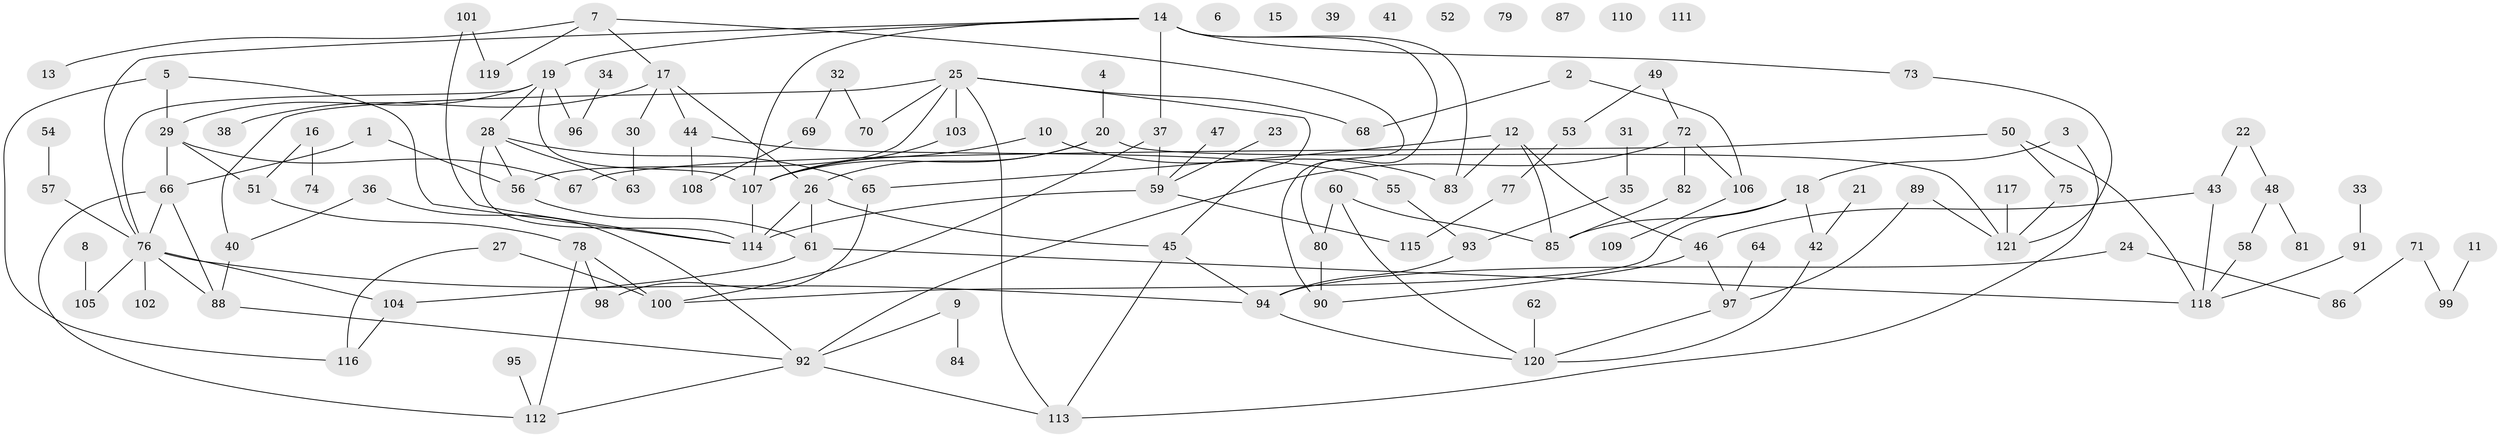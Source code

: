 // Generated by graph-tools (version 1.1) at 2025/39/03/09/25 04:39:30]
// undirected, 121 vertices, 158 edges
graph export_dot {
graph [start="1"]
  node [color=gray90,style=filled];
  1;
  2;
  3;
  4;
  5;
  6;
  7;
  8;
  9;
  10;
  11;
  12;
  13;
  14;
  15;
  16;
  17;
  18;
  19;
  20;
  21;
  22;
  23;
  24;
  25;
  26;
  27;
  28;
  29;
  30;
  31;
  32;
  33;
  34;
  35;
  36;
  37;
  38;
  39;
  40;
  41;
  42;
  43;
  44;
  45;
  46;
  47;
  48;
  49;
  50;
  51;
  52;
  53;
  54;
  55;
  56;
  57;
  58;
  59;
  60;
  61;
  62;
  63;
  64;
  65;
  66;
  67;
  68;
  69;
  70;
  71;
  72;
  73;
  74;
  75;
  76;
  77;
  78;
  79;
  80;
  81;
  82;
  83;
  84;
  85;
  86;
  87;
  88;
  89;
  90;
  91;
  92;
  93;
  94;
  95;
  96;
  97;
  98;
  99;
  100;
  101;
  102;
  103;
  104;
  105;
  106;
  107;
  108;
  109;
  110;
  111;
  112;
  113;
  114;
  115;
  116;
  117;
  118;
  119;
  120;
  121;
  1 -- 56;
  1 -- 66;
  2 -- 68;
  2 -- 106;
  3 -- 18;
  3 -- 113;
  4 -- 20;
  5 -- 29;
  5 -- 114;
  5 -- 116;
  7 -- 13;
  7 -- 17;
  7 -- 90;
  7 -- 119;
  8 -- 105;
  9 -- 84;
  9 -- 92;
  10 -- 83;
  10 -- 107;
  11 -- 99;
  12 -- 46;
  12 -- 65;
  12 -- 83;
  12 -- 85;
  14 -- 19;
  14 -- 37;
  14 -- 73;
  14 -- 76;
  14 -- 80;
  14 -- 83;
  14 -- 107;
  16 -- 51;
  16 -- 74;
  17 -- 26;
  17 -- 30;
  17 -- 38;
  17 -- 44;
  18 -- 42;
  18 -- 85;
  18 -- 100;
  19 -- 28;
  19 -- 29;
  19 -- 76;
  19 -- 96;
  19 -- 107;
  20 -- 26;
  20 -- 107;
  20 -- 121;
  21 -- 42;
  22 -- 43;
  22 -- 48;
  23 -- 59;
  24 -- 86;
  24 -- 94;
  25 -- 40;
  25 -- 45;
  25 -- 56;
  25 -- 68;
  25 -- 70;
  25 -- 103;
  25 -- 113;
  26 -- 45;
  26 -- 61;
  26 -- 114;
  27 -- 100;
  27 -- 116;
  28 -- 56;
  28 -- 63;
  28 -- 65;
  28 -- 114;
  29 -- 51;
  29 -- 66;
  29 -- 67;
  30 -- 63;
  31 -- 35;
  32 -- 69;
  32 -- 70;
  33 -- 91;
  34 -- 96;
  35 -- 93;
  36 -- 40;
  36 -- 92;
  37 -- 59;
  37 -- 100;
  40 -- 88;
  42 -- 120;
  43 -- 46;
  43 -- 118;
  44 -- 55;
  44 -- 108;
  45 -- 94;
  45 -- 113;
  46 -- 90;
  46 -- 97;
  47 -- 59;
  48 -- 58;
  48 -- 81;
  49 -- 53;
  49 -- 72;
  50 -- 67;
  50 -- 75;
  50 -- 118;
  51 -- 78;
  53 -- 77;
  54 -- 57;
  55 -- 93;
  56 -- 61;
  57 -- 76;
  58 -- 118;
  59 -- 114;
  59 -- 115;
  60 -- 80;
  60 -- 85;
  60 -- 120;
  61 -- 104;
  61 -- 118;
  62 -- 120;
  64 -- 97;
  65 -- 98;
  66 -- 76;
  66 -- 88;
  66 -- 112;
  69 -- 108;
  71 -- 86;
  71 -- 99;
  72 -- 82;
  72 -- 92;
  72 -- 106;
  73 -- 121;
  75 -- 121;
  76 -- 88;
  76 -- 94;
  76 -- 102;
  76 -- 104;
  76 -- 105;
  77 -- 115;
  78 -- 98;
  78 -- 100;
  78 -- 112;
  80 -- 90;
  82 -- 85;
  88 -- 92;
  89 -- 97;
  89 -- 121;
  91 -- 118;
  92 -- 112;
  92 -- 113;
  93 -- 94;
  94 -- 120;
  95 -- 112;
  97 -- 120;
  101 -- 114;
  101 -- 119;
  103 -- 107;
  104 -- 116;
  106 -- 109;
  107 -- 114;
  117 -- 121;
}
